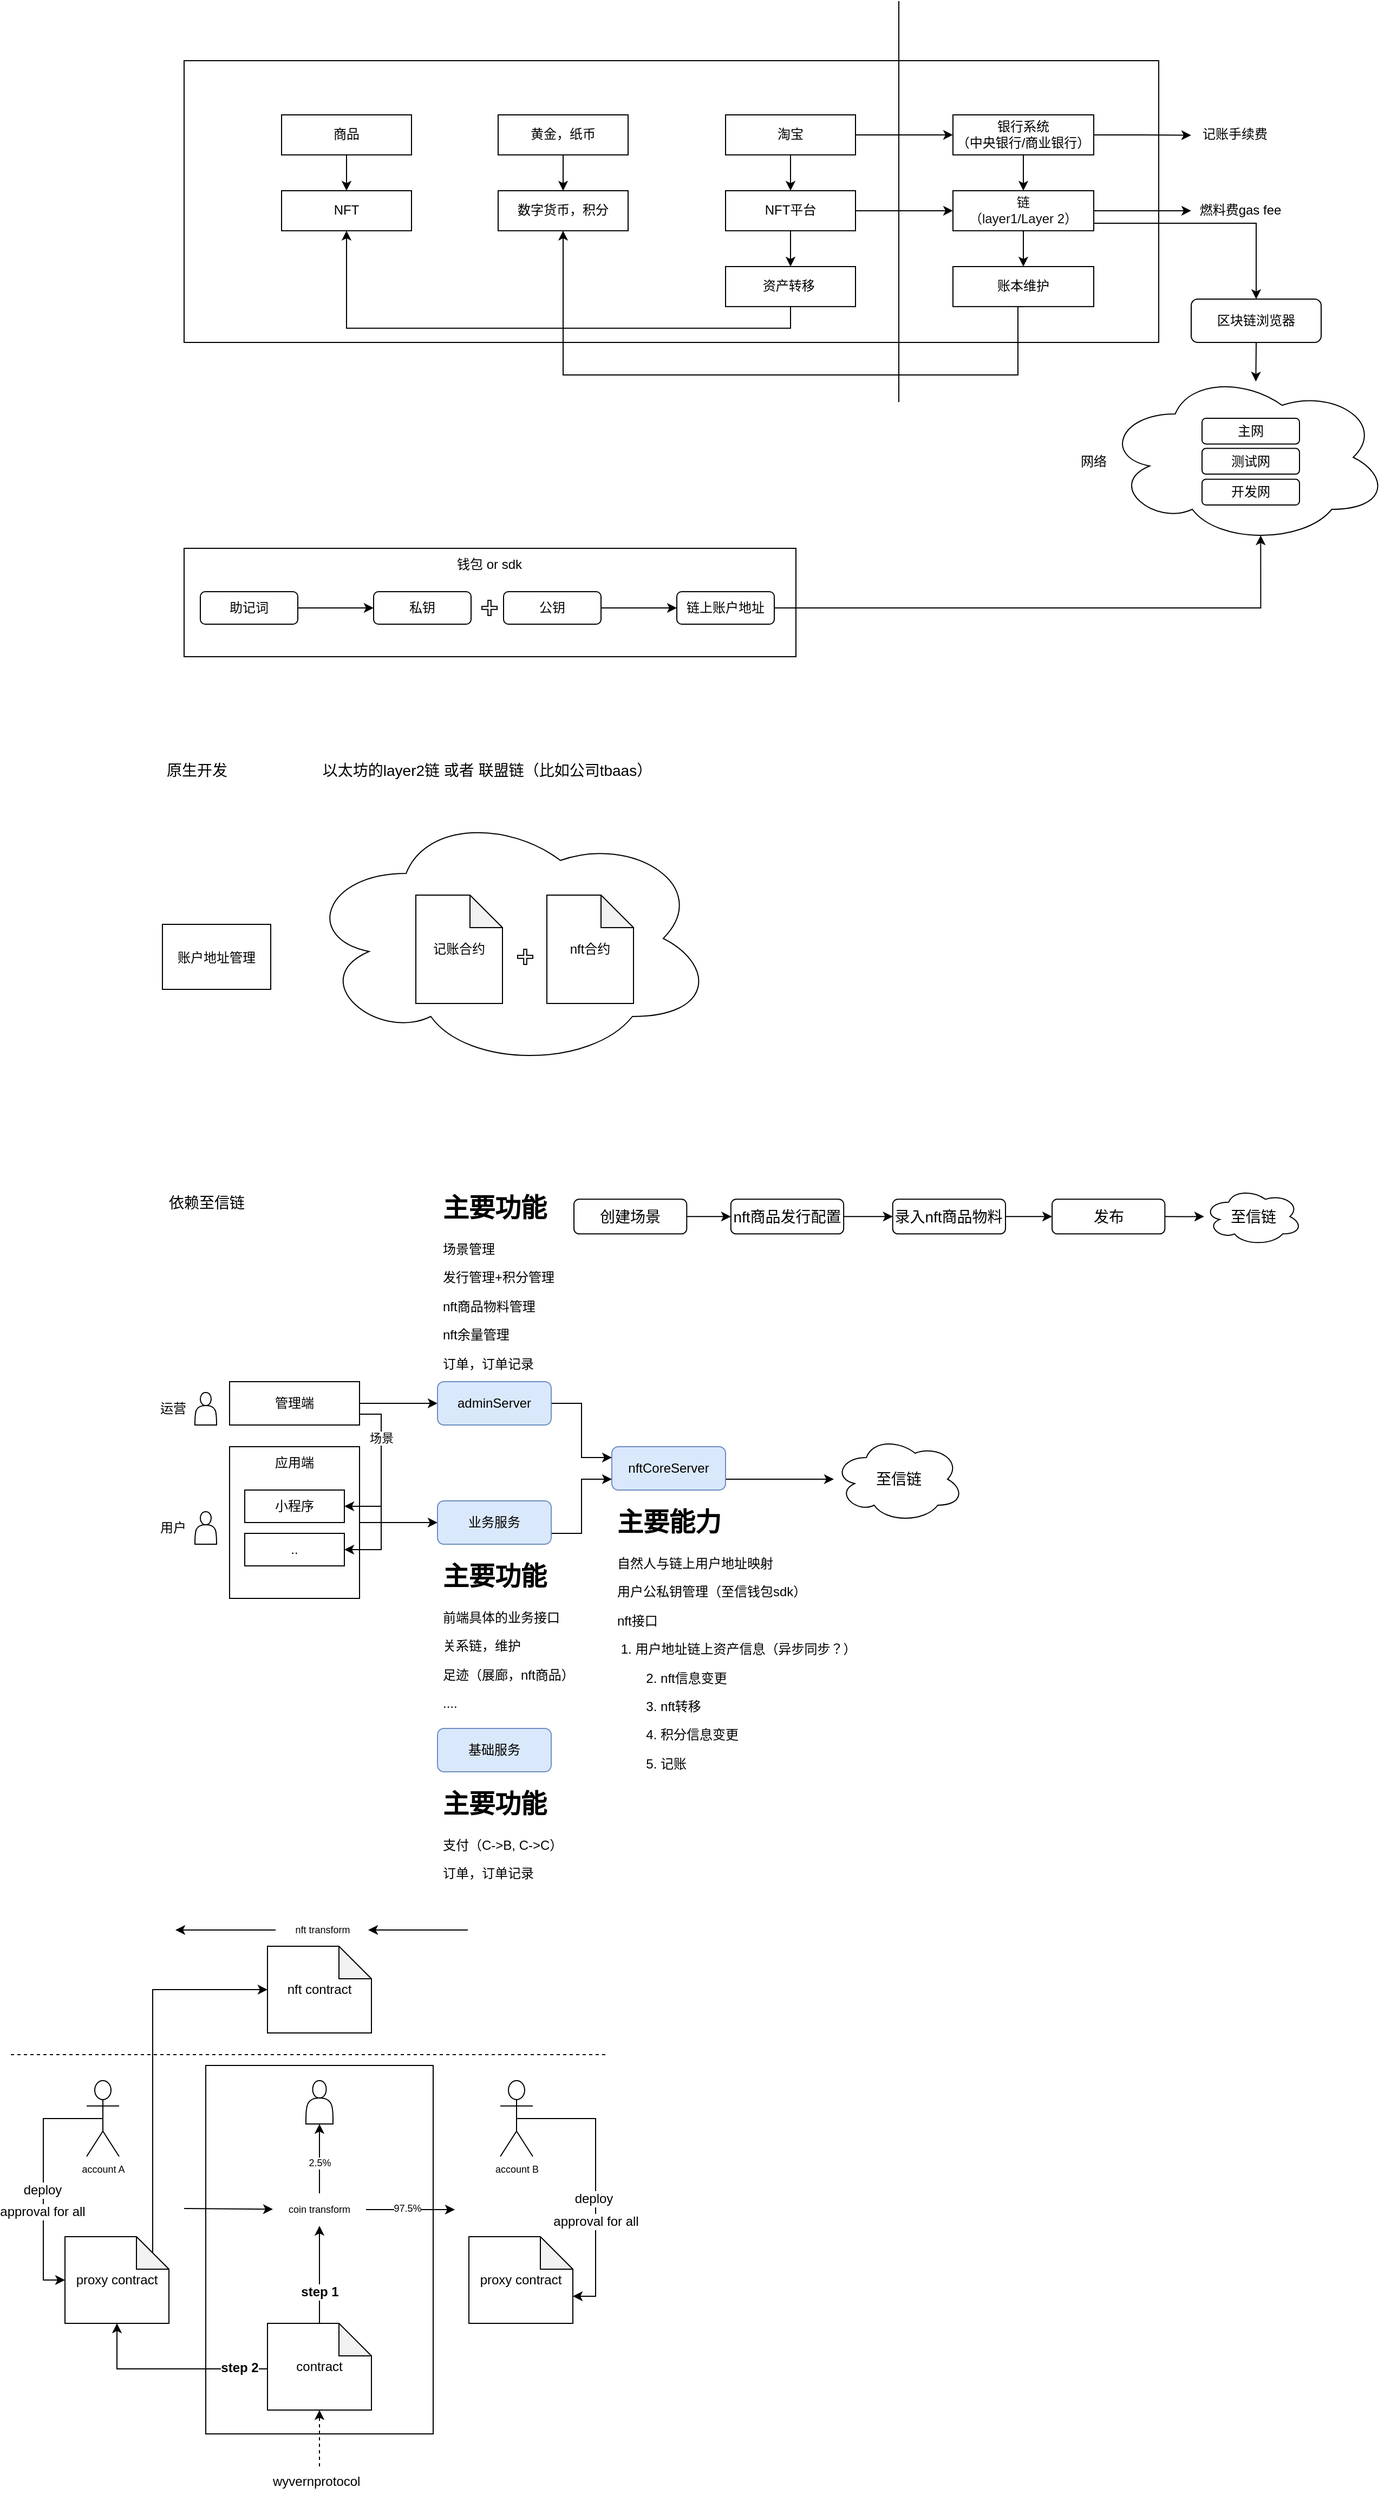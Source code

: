 <mxfile version="17.4.3" type="github">
  <diagram id="MqkzivYph-CsK2XqMk9J" name="Page-1">
    <mxGraphModel dx="946" dy="521" grid="1" gridSize="10" guides="1" tooltips="1" connect="1" arrows="1" fold="1" page="1" pageScale="1" pageWidth="827" pageHeight="1169" math="0" shadow="0">
      <root>
        <mxCell id="0" />
        <mxCell id="1" parent="0" />
        <mxCell id="bqT2fdrjBjazQerZ1MLf-32" value="" style="rounded=0;whiteSpace=wrap;html=1;fontFamily=Helvetica;fontSize=9;" vertex="1" parent="1">
          <mxGeometry x="200" y="1980" width="210" height="340" as="geometry" />
        </mxCell>
        <mxCell id="Ql54nZVX8E0udSSLBTUT-6" value="" style="ellipse;shape=cloud;whiteSpace=wrap;html=1;" parent="1" vertex="1">
          <mxGeometry x="290" y="820" width="380" height="240" as="geometry" />
        </mxCell>
        <mxCell id="dLQO1P7wtiv2QxEiLLtK-20" style="edgeStyle=orthogonalEdgeStyle;rounded=0;orthogonalLoop=1;jettySize=auto;html=1;exitX=1;exitY=0.5;exitDx=0;exitDy=0;entryX=0;entryY=0.5;entryDx=0;entryDy=0;" parent="1" source="dLQO1P7wtiv2QxEiLLtK-8" target="dLQO1P7wtiv2QxEiLLtK-19" edge="1">
          <mxGeometry relative="1" as="geometry" />
        </mxCell>
        <mxCell id="dLQO1P7wtiv2QxEiLLtK-8" value="" style="rounded=0;whiteSpace=wrap;html=1;" parent="1" vertex="1">
          <mxGeometry x="222" y="1409" width="120" height="140" as="geometry" />
        </mxCell>
        <mxCell id="n6MInIOsrf55ijCqUrn6-40" value="" style="rounded=0;whiteSpace=wrap;html=1;fontSize=12;" parent="1" vertex="1">
          <mxGeometry x="180" y="580" width="565" height="100" as="geometry" />
        </mxCell>
        <mxCell id="n6MInIOsrf55ijCqUrn6-18" value="" style="rounded=0;whiteSpace=wrap;html=1;" parent="1" vertex="1">
          <mxGeometry x="180" y="130" width="900" height="260" as="geometry" />
        </mxCell>
        <mxCell id="n6MInIOsrf55ijCqUrn6-6" style="edgeStyle=orthogonalEdgeStyle;rounded=0;orthogonalLoop=1;jettySize=auto;html=1;exitX=0.5;exitY=1;exitDx=0;exitDy=0;entryX=0.5;entryY=0;entryDx=0;entryDy=0;" parent="1" source="n6MInIOsrf55ijCqUrn6-1" target="n6MInIOsrf55ijCqUrn6-3" edge="1">
          <mxGeometry relative="1" as="geometry" />
        </mxCell>
        <mxCell id="n6MInIOsrf55ijCqUrn6-1" value="商品" style="rounded=0;whiteSpace=wrap;html=1;" parent="1" vertex="1">
          <mxGeometry x="270" y="180" width="120" height="36.923" as="geometry" />
        </mxCell>
        <mxCell id="n6MInIOsrf55ijCqUrn6-7" style="edgeStyle=orthogonalEdgeStyle;rounded=0;orthogonalLoop=1;jettySize=auto;html=1;exitX=0.5;exitY=1;exitDx=0;exitDy=0;" parent="1" source="n6MInIOsrf55ijCqUrn6-2" target="n6MInIOsrf55ijCqUrn6-4" edge="1">
          <mxGeometry relative="1" as="geometry" />
        </mxCell>
        <mxCell id="n6MInIOsrf55ijCqUrn6-2" value="黄金，纸币" style="rounded=0;whiteSpace=wrap;html=1;" parent="1" vertex="1">
          <mxGeometry x="470" y="180" width="120" height="36.923" as="geometry" />
        </mxCell>
        <mxCell id="n6MInIOsrf55ijCqUrn6-3" value="NFT" style="rounded=0;whiteSpace=wrap;html=1;" parent="1" vertex="1">
          <mxGeometry x="270" y="249.997" width="120" height="36.923" as="geometry" />
        </mxCell>
        <mxCell id="n6MInIOsrf55ijCqUrn6-4" value="数字货币，积分" style="rounded=0;whiteSpace=wrap;html=1;" parent="1" vertex="1">
          <mxGeometry x="470" y="249.997" width="120" height="36.923" as="geometry" />
        </mxCell>
        <mxCell id="n6MInIOsrf55ijCqUrn6-14" style="edgeStyle=orthogonalEdgeStyle;rounded=0;orthogonalLoop=1;jettySize=auto;html=1;exitX=0.5;exitY=1;exitDx=0;exitDy=0;" parent="1" source="n6MInIOsrf55ijCqUrn6-10" target="n6MInIOsrf55ijCqUrn6-11" edge="1">
          <mxGeometry relative="1" as="geometry" />
        </mxCell>
        <mxCell id="n6MInIOsrf55ijCqUrn6-24" style="edgeStyle=orthogonalEdgeStyle;rounded=0;orthogonalLoop=1;jettySize=auto;html=1;exitX=1;exitY=0.5;exitDx=0;exitDy=0;entryX=0;entryY=0.5;entryDx=0;entryDy=0;" parent="1" source="n6MInIOsrf55ijCqUrn6-10" target="n6MInIOsrf55ijCqUrn6-12" edge="1">
          <mxGeometry relative="1" as="geometry" />
        </mxCell>
        <mxCell id="n6MInIOsrf55ijCqUrn6-10" value="淘宝" style="rounded=0;whiteSpace=wrap;html=1;" parent="1" vertex="1">
          <mxGeometry x="680" y="179.997" width="120" height="36.923" as="geometry" />
        </mxCell>
        <mxCell id="n6MInIOsrf55ijCqUrn6-23" style="edgeStyle=orthogonalEdgeStyle;rounded=0;orthogonalLoop=1;jettySize=auto;html=1;exitX=0.5;exitY=1;exitDx=0;exitDy=0;" parent="1" source="n6MInIOsrf55ijCqUrn6-11" target="n6MInIOsrf55ijCqUrn6-16" edge="1">
          <mxGeometry relative="1" as="geometry" />
        </mxCell>
        <mxCell id="n6MInIOsrf55ijCqUrn6-25" style="edgeStyle=orthogonalEdgeStyle;rounded=0;orthogonalLoop=1;jettySize=auto;html=1;exitX=1;exitY=0.5;exitDx=0;exitDy=0;entryX=0;entryY=0.5;entryDx=0;entryDy=0;" parent="1" source="n6MInIOsrf55ijCqUrn6-11" target="n6MInIOsrf55ijCqUrn6-13" edge="1">
          <mxGeometry relative="1" as="geometry" />
        </mxCell>
        <mxCell id="n6MInIOsrf55ijCqUrn6-11" value="NFT平台" style="rounded=0;whiteSpace=wrap;html=1;" parent="1" vertex="1">
          <mxGeometry x="680" y="249.997" width="120" height="36.923" as="geometry" />
        </mxCell>
        <mxCell id="n6MInIOsrf55ijCqUrn6-15" style="edgeStyle=orthogonalEdgeStyle;rounded=0;orthogonalLoop=1;jettySize=auto;html=1;exitX=0.5;exitY=1;exitDx=0;exitDy=0;" parent="1" source="n6MInIOsrf55ijCqUrn6-12" target="n6MInIOsrf55ijCqUrn6-13" edge="1">
          <mxGeometry relative="1" as="geometry" />
        </mxCell>
        <mxCell id="n6MInIOsrf55ijCqUrn6-27" style="edgeStyle=orthogonalEdgeStyle;rounded=0;orthogonalLoop=1;jettySize=auto;html=1;exitX=1;exitY=0.5;exitDx=0;exitDy=0;fontSize=12;" parent="1" source="n6MInIOsrf55ijCqUrn6-12" edge="1">
          <mxGeometry relative="1" as="geometry">
            <mxPoint x="1110" y="198.833" as="targetPoint" />
          </mxGeometry>
        </mxCell>
        <mxCell id="n6MInIOsrf55ijCqUrn6-12" value="银行系统&lt;br&gt;（中央银行/商业银行）" style="rounded=0;whiteSpace=wrap;html=1;" parent="1" vertex="1">
          <mxGeometry x="890" y="180" width="130" height="36.92" as="geometry" />
        </mxCell>
        <mxCell id="n6MInIOsrf55ijCqUrn6-22" style="edgeStyle=orthogonalEdgeStyle;rounded=0;orthogonalLoop=1;jettySize=auto;html=1;exitX=0.5;exitY=1;exitDx=0;exitDy=0;" parent="1" source="n6MInIOsrf55ijCqUrn6-13" target="n6MInIOsrf55ijCqUrn6-17" edge="1">
          <mxGeometry relative="1" as="geometry" />
        </mxCell>
        <mxCell id="n6MInIOsrf55ijCqUrn6-30" style="edgeStyle=orthogonalEdgeStyle;rounded=0;orthogonalLoop=1;jettySize=auto;html=1;exitX=1;exitY=0.5;exitDx=0;exitDy=0;fontSize=12;" parent="1" source="n6MInIOsrf55ijCqUrn6-13" target="n6MInIOsrf55ijCqUrn6-29" edge="1">
          <mxGeometry relative="1" as="geometry" />
        </mxCell>
        <mxCell id="dLQO1P7wtiv2QxEiLLtK-35" style="edgeStyle=orthogonalEdgeStyle;rounded=0;orthogonalLoop=1;jettySize=auto;html=1;exitX=1;exitY=1;exitDx=0;exitDy=0;entryX=0.5;entryY=0;entryDx=0;entryDy=0;" parent="1" source="n6MInIOsrf55ijCqUrn6-13" target="dLQO1P7wtiv2QxEiLLtK-29" edge="1">
          <mxGeometry relative="1" as="geometry">
            <Array as="points">
              <mxPoint x="1020" y="280" />
              <mxPoint x="1170" y="280" />
            </Array>
          </mxGeometry>
        </mxCell>
        <mxCell id="n6MInIOsrf55ijCqUrn6-13" value="&lt;span style=&quot;color: rgb(14 , 14 , 14) ; font-family: &amp;#34;stheiti&amp;#34; , &amp;#34;microsoft yahei&amp;#34; , , sans-serif , &amp;#34;arial&amp;#34; ; background-color: rgb(255 , 255 , 255)&quot;&gt;&lt;font style=&quot;font-size: 12px&quot;&gt;链&lt;br&gt;（layer1/Layer 2）&lt;/font&gt;&lt;/span&gt;" style="rounded=0;whiteSpace=wrap;html=1;" parent="1" vertex="1">
          <mxGeometry x="890" y="250" width="130" height="36.92" as="geometry" />
        </mxCell>
        <mxCell id="n6MInIOsrf55ijCqUrn6-20" style="edgeStyle=orthogonalEdgeStyle;rounded=0;orthogonalLoop=1;jettySize=auto;html=1;exitX=0.5;exitY=1;exitDx=0;exitDy=0;entryX=0.5;entryY=1;entryDx=0;entryDy=0;" parent="1" source="n6MInIOsrf55ijCqUrn6-16" target="n6MInIOsrf55ijCqUrn6-3" edge="1">
          <mxGeometry relative="1" as="geometry" />
        </mxCell>
        <mxCell id="n6MInIOsrf55ijCqUrn6-16" value="资产转移&amp;nbsp;" style="rounded=0;whiteSpace=wrap;html=1;" parent="1" vertex="1">
          <mxGeometry x="680" y="319.997" width="120" height="36.923" as="geometry" />
        </mxCell>
        <mxCell id="n6MInIOsrf55ijCqUrn6-21" style="edgeStyle=orthogonalEdgeStyle;rounded=0;orthogonalLoop=1;jettySize=auto;html=1;exitX=0.5;exitY=1;exitDx=0;exitDy=0;entryX=0.5;entryY=1;entryDx=0;entryDy=0;" parent="1" source="n6MInIOsrf55ijCqUrn6-17" target="n6MInIOsrf55ijCqUrn6-4" edge="1">
          <mxGeometry relative="1" as="geometry">
            <Array as="points">
              <mxPoint x="950" y="420" />
              <mxPoint x="530" y="420" />
            </Array>
          </mxGeometry>
        </mxCell>
        <mxCell id="n6MInIOsrf55ijCqUrn6-17" value="账本维护" style="rounded=0;whiteSpace=wrap;html=1;" parent="1" vertex="1">
          <mxGeometry x="890" y="320" width="130" height="36.92" as="geometry" />
        </mxCell>
        <mxCell id="n6MInIOsrf55ijCqUrn6-19" value="" style="endArrow=none;html=1;rounded=0;" parent="1" edge="1">
          <mxGeometry width="50" height="50" relative="1" as="geometry">
            <mxPoint x="840" y="445" as="sourcePoint" />
            <mxPoint x="840" y="75" as="targetPoint" />
          </mxGeometry>
        </mxCell>
        <mxCell id="n6MInIOsrf55ijCqUrn6-28" value="记账手续费" style="text;html=1;align=center;verticalAlign=middle;resizable=0;points=[];autosize=1;strokeColor=none;fillColor=none;fontSize=12;" parent="1" vertex="1">
          <mxGeometry x="1110" y="188.46" width="80" height="20" as="geometry" />
        </mxCell>
        <mxCell id="n6MInIOsrf55ijCqUrn6-29" value="燃料费gas fee" style="text;html=1;align=center;verticalAlign=middle;resizable=0;points=[];autosize=1;strokeColor=none;fillColor=none;fontSize=12;" parent="1" vertex="1">
          <mxGeometry x="1110" y="258.46" width="90" height="20" as="geometry" />
        </mxCell>
        <mxCell id="n6MInIOsrf55ijCqUrn6-38" style="edgeStyle=orthogonalEdgeStyle;rounded=0;orthogonalLoop=1;jettySize=auto;html=1;exitX=1;exitY=0.5;exitDx=0;exitDy=0;fontSize=12;" parent="1" source="n6MInIOsrf55ijCqUrn6-33" target="n6MInIOsrf55ijCqUrn6-34" edge="1">
          <mxGeometry relative="1" as="geometry" />
        </mxCell>
        <mxCell id="n6MInIOsrf55ijCqUrn6-33" value="助记词" style="rounded=1;whiteSpace=wrap;html=1;fontSize=12;" parent="1" vertex="1">
          <mxGeometry x="195" y="620" width="90" height="30" as="geometry" />
        </mxCell>
        <mxCell id="n6MInIOsrf55ijCqUrn6-34" value="私钥" style="rounded=1;whiteSpace=wrap;html=1;fontSize=12;" parent="1" vertex="1">
          <mxGeometry x="355" y="620" width="90" height="30" as="geometry" />
        </mxCell>
        <mxCell id="n6MInIOsrf55ijCqUrn6-39" style="edgeStyle=orthogonalEdgeStyle;rounded=0;orthogonalLoop=1;jettySize=auto;html=1;exitX=1;exitY=0.5;exitDx=0;exitDy=0;fontSize=12;" parent="1" source="n6MInIOsrf55ijCqUrn6-35" target="n6MInIOsrf55ijCqUrn6-37" edge="1">
          <mxGeometry relative="1" as="geometry" />
        </mxCell>
        <mxCell id="n6MInIOsrf55ijCqUrn6-35" value="公钥" style="rounded=1;whiteSpace=wrap;html=1;fontSize=12;" parent="1" vertex="1">
          <mxGeometry x="475" y="620" width="90" height="30" as="geometry" />
        </mxCell>
        <mxCell id="n6MInIOsrf55ijCqUrn6-36" value="" style="shape=cross;whiteSpace=wrap;html=1;fontSize=12;" parent="1" vertex="1">
          <mxGeometry x="455" y="628" width="14" height="14" as="geometry" />
        </mxCell>
        <mxCell id="dLQO1P7wtiv2QxEiLLtK-39" style="edgeStyle=orthogonalEdgeStyle;rounded=0;orthogonalLoop=1;jettySize=auto;html=1;exitX=1;exitY=0.5;exitDx=0;exitDy=0;entryX=0.55;entryY=0.95;entryDx=0;entryDy=0;entryPerimeter=0;" parent="1" source="n6MInIOsrf55ijCqUrn6-37" target="n6MInIOsrf55ijCqUrn6-43" edge="1">
          <mxGeometry relative="1" as="geometry" />
        </mxCell>
        <mxCell id="n6MInIOsrf55ijCqUrn6-37" value="链上账户地址" style="rounded=1;whiteSpace=wrap;html=1;fontSize=12;" parent="1" vertex="1">
          <mxGeometry x="635" y="620" width="90" height="30" as="geometry" />
        </mxCell>
        <mxCell id="n6MInIOsrf55ijCqUrn6-41" value="钱包 or sdk" style="text;html=1;strokeColor=none;fillColor=none;align=center;verticalAlign=middle;whiteSpace=wrap;rounded=0;fontSize=12;" parent="1" vertex="1">
          <mxGeometry x="422" y="580" width="80" height="30" as="geometry" />
        </mxCell>
        <mxCell id="n6MInIOsrf55ijCqUrn6-43" value="" style="ellipse;shape=cloud;whiteSpace=wrap;html=1;fontSize=12;" parent="1" vertex="1">
          <mxGeometry x="1029.5" y="416" width="263" height="160" as="geometry" />
        </mxCell>
        <mxCell id="dLQO1P7wtiv2QxEiLLtK-25" style="edgeStyle=orthogonalEdgeStyle;rounded=0;orthogonalLoop=1;jettySize=auto;html=1;exitX=1;exitY=0.75;exitDx=0;exitDy=0;entryX=1;entryY=0.5;entryDx=0;entryDy=0;" parent="1" source="dLQO1P7wtiv2QxEiLLtK-1" target="dLQO1P7wtiv2QxEiLLtK-6" edge="1">
          <mxGeometry relative="1" as="geometry" />
        </mxCell>
        <mxCell id="dLQO1P7wtiv2QxEiLLtK-26" style="edgeStyle=orthogonalEdgeStyle;rounded=0;orthogonalLoop=1;jettySize=auto;html=1;exitX=1;exitY=0.75;exitDx=0;exitDy=0;entryX=1;entryY=0.5;entryDx=0;entryDy=0;" parent="1" source="dLQO1P7wtiv2QxEiLLtK-1" target="dLQO1P7wtiv2QxEiLLtK-9" edge="1">
          <mxGeometry relative="1" as="geometry" />
        </mxCell>
        <mxCell id="dLQO1P7wtiv2QxEiLLtK-27" value="场景" style="edgeLabel;html=1;align=center;verticalAlign=middle;resizable=0;points=[];" parent="dLQO1P7wtiv2QxEiLLtK-26" vertex="1" connectable="0">
          <mxGeometry x="-0.531" relative="1" as="geometry">
            <mxPoint as="offset" />
          </mxGeometry>
        </mxCell>
        <mxCell id="dLQO1P7wtiv2QxEiLLtK-1" value="管理端" style="rounded=0;whiteSpace=wrap;html=1;" parent="1" vertex="1">
          <mxGeometry x="222" y="1349" width="120" height="40" as="geometry" />
        </mxCell>
        <mxCell id="dLQO1P7wtiv2QxEiLLtK-5" style="edgeStyle=orthogonalEdgeStyle;rounded=0;orthogonalLoop=1;jettySize=auto;html=1;" parent="1" source="dLQO1P7wtiv2QxEiLLtK-1" target="dLQO1P7wtiv2QxEiLLtK-4" edge="1">
          <mxGeometry relative="1" as="geometry">
            <mxPoint x="380" y="1369" as="sourcePoint" />
          </mxGeometry>
        </mxCell>
        <mxCell id="Ql54nZVX8E0udSSLBTUT-9" style="edgeStyle=orthogonalEdgeStyle;rounded=0;orthogonalLoop=1;jettySize=auto;html=1;exitX=1;exitY=0.75;exitDx=0;exitDy=0;fontSize=14;" parent="1" source="dLQO1P7wtiv2QxEiLLtK-3" target="Ql54nZVX8E0udSSLBTUT-8" edge="1">
          <mxGeometry relative="1" as="geometry" />
        </mxCell>
        <mxCell id="dLQO1P7wtiv2QxEiLLtK-3" value="nftCoreServer" style="rounded=1;whiteSpace=wrap;html=1;fillColor=#dae8fc;strokeColor=#6c8ebf;" parent="1" vertex="1">
          <mxGeometry x="575" y="1409" width="105" height="40" as="geometry" />
        </mxCell>
        <mxCell id="dLQO1P7wtiv2QxEiLLtK-22" style="edgeStyle=orthogonalEdgeStyle;rounded=0;orthogonalLoop=1;jettySize=auto;html=1;exitX=1;exitY=0.5;exitDx=0;exitDy=0;entryX=0;entryY=0.25;entryDx=0;entryDy=0;" parent="1" source="dLQO1P7wtiv2QxEiLLtK-4" target="dLQO1P7wtiv2QxEiLLtK-3" edge="1">
          <mxGeometry relative="1" as="geometry" />
        </mxCell>
        <mxCell id="dLQO1P7wtiv2QxEiLLtK-4" value="adminServer" style="rounded=1;whiteSpace=wrap;html=1;fillColor=#dae8fc;strokeColor=#6c8ebf;" parent="1" vertex="1">
          <mxGeometry x="414" y="1349" width="105" height="40" as="geometry" />
        </mxCell>
        <mxCell id="dLQO1P7wtiv2QxEiLLtK-6" value="小程序" style="rounded=0;whiteSpace=wrap;html=1;" parent="1" vertex="1">
          <mxGeometry x="236" y="1449" width="92" height="30" as="geometry" />
        </mxCell>
        <mxCell id="dLQO1P7wtiv2QxEiLLtK-9" value=".." style="rounded=0;whiteSpace=wrap;html=1;" parent="1" vertex="1">
          <mxGeometry x="236" y="1489" width="92" height="30" as="geometry" />
        </mxCell>
        <mxCell id="dLQO1P7wtiv2QxEiLLtK-10" value="" style="shape=actor;whiteSpace=wrap;html=1;" parent="1" vertex="1">
          <mxGeometry x="190" y="1359" width="20" height="30" as="geometry" />
        </mxCell>
        <mxCell id="dLQO1P7wtiv2QxEiLLtK-11" value="运营" style="text;html=1;strokeColor=none;fillColor=none;align=center;verticalAlign=middle;whiteSpace=wrap;rounded=0;" parent="1" vertex="1">
          <mxGeometry x="140" y="1359" width="60" height="30" as="geometry" />
        </mxCell>
        <mxCell id="dLQO1P7wtiv2QxEiLLtK-12" value="" style="shape=actor;whiteSpace=wrap;html=1;" parent="1" vertex="1">
          <mxGeometry x="190" y="1469" width="20" height="30" as="geometry" />
        </mxCell>
        <mxCell id="dLQO1P7wtiv2QxEiLLtK-13" value="用户" style="text;html=1;strokeColor=none;fillColor=none;align=center;verticalAlign=middle;whiteSpace=wrap;rounded=0;" parent="1" vertex="1">
          <mxGeometry x="140" y="1469" width="60" height="30" as="geometry" />
        </mxCell>
        <mxCell id="dLQO1P7wtiv2QxEiLLtK-15" value="&lt;h1&gt;主要能力&lt;/h1&gt;&lt;p&gt;自然人与链上用户地址映射&lt;/p&gt;&lt;p&gt;用户公私钥管理（至信钱包sdk）&lt;/p&gt;&lt;p&gt;nft接口&lt;/p&gt;&lt;p&gt;&lt;span style=&quot;white-space: pre&quot;&gt; &lt;/span&gt;1.&amp;nbsp;&lt;span&gt;用户地址链上资产信息（异步同步？）&lt;/span&gt;&lt;/p&gt;&lt;p&gt;&amp;nbsp; &amp;nbsp; &amp;nbsp; &amp;nbsp; 2. nft信息变更&lt;/p&gt;&lt;p&gt;&amp;nbsp; &amp;nbsp; &amp;nbsp; &amp;nbsp; 3. nft转移&amp;nbsp;&lt;/p&gt;&lt;p&gt;&amp;nbsp; &amp;nbsp; &amp;nbsp; &amp;nbsp; 4. 积分信息变更&lt;/p&gt;&lt;p&gt;&amp;nbsp; &amp;nbsp; &amp;nbsp; &amp;nbsp; 5. 记账&lt;/p&gt;" style="text;html=1;strokeColor=none;fillColor=none;spacing=5;spacingTop=-20;whiteSpace=wrap;overflow=hidden;rounded=0;" parent="1" vertex="1">
          <mxGeometry x="575" y="1459" width="305" height="280" as="geometry" />
        </mxCell>
        <mxCell id="dLQO1P7wtiv2QxEiLLtK-16" value="基础服务" style="rounded=1;whiteSpace=wrap;html=1;fillColor=#dae8fc;strokeColor=#6c8ebf;" parent="1" vertex="1">
          <mxGeometry x="414" y="1669" width="105" height="40" as="geometry" />
        </mxCell>
        <mxCell id="dLQO1P7wtiv2QxEiLLtK-17" value="&lt;h1&gt;主要功能&lt;/h1&gt;&lt;p&gt;支付（C-&amp;gt;B, C-&amp;gt;C）&lt;/p&gt;&lt;p&gt;订单，订单记录&lt;/p&gt;" style="text;html=1;strokeColor=none;fillColor=none;spacing=5;spacingTop=-20;whiteSpace=wrap;overflow=hidden;rounded=0;" parent="1" vertex="1">
          <mxGeometry x="414" y="1719" width="156" height="100" as="geometry" />
        </mxCell>
        <mxCell id="dLQO1P7wtiv2QxEiLLtK-21" style="edgeStyle=orthogonalEdgeStyle;rounded=0;orthogonalLoop=1;jettySize=auto;html=1;exitX=1;exitY=0.75;exitDx=0;exitDy=0;entryX=0;entryY=0.75;entryDx=0;entryDy=0;" parent="1" source="dLQO1P7wtiv2QxEiLLtK-19" target="dLQO1P7wtiv2QxEiLLtK-3" edge="1">
          <mxGeometry relative="1" as="geometry" />
        </mxCell>
        <mxCell id="dLQO1P7wtiv2QxEiLLtK-19" value="业务服务" style="rounded=1;whiteSpace=wrap;html=1;fillColor=#dae8fc;strokeColor=#6c8ebf;" parent="1" vertex="1">
          <mxGeometry x="414" y="1459" width="105" height="40" as="geometry" />
        </mxCell>
        <mxCell id="dLQO1P7wtiv2QxEiLLtK-23" value="&lt;h1&gt;主要功能&lt;/h1&gt;&lt;p&gt;前端具体的业务接口&lt;/p&gt;&lt;p&gt;关系链，维护&lt;/p&gt;&lt;p&gt;足迹（展廊，nft商品）&lt;/p&gt;&lt;p&gt;....&lt;/p&gt;" style="text;html=1;strokeColor=none;fillColor=none;spacing=5;spacingTop=-20;whiteSpace=wrap;overflow=hidden;rounded=0;" parent="1" vertex="1">
          <mxGeometry x="414" y="1509" width="146" height="150" as="geometry" />
        </mxCell>
        <mxCell id="dLQO1P7wtiv2QxEiLLtK-24" value="应用端" style="text;html=1;strokeColor=none;fillColor=none;align=center;verticalAlign=middle;whiteSpace=wrap;rounded=0;" parent="1" vertex="1">
          <mxGeometry x="252" y="1409" width="60" height="30" as="geometry" />
        </mxCell>
        <mxCell id="dLQO1P7wtiv2QxEiLLtK-28" value="&lt;h1&gt;主要功能&lt;/h1&gt;&lt;p&gt;场景管理&lt;/p&gt;&lt;p&gt;发行管理+积分管理&lt;/p&gt;&lt;p&gt;nft商品物料管理&lt;/p&gt;&lt;p&gt;nft余量管理&lt;/p&gt;&lt;p&gt;订单，订单记录&lt;/p&gt;" style="text;html=1;strokeColor=none;fillColor=none;spacing=5;spacingTop=-20;whiteSpace=wrap;overflow=hidden;rounded=0;" parent="1" vertex="1">
          <mxGeometry x="414" y="1169" width="156" height="180" as="geometry" />
        </mxCell>
        <mxCell id="dLQO1P7wtiv2QxEiLLtK-40" style="edgeStyle=orthogonalEdgeStyle;rounded=0;orthogonalLoop=1;jettySize=auto;html=1;exitX=0.5;exitY=1;exitDx=0;exitDy=0;entryX=0.533;entryY=0.063;entryDx=0;entryDy=0;entryPerimeter=0;" parent="1" source="dLQO1P7wtiv2QxEiLLtK-29" target="n6MInIOsrf55ijCqUrn6-43" edge="1">
          <mxGeometry relative="1" as="geometry" />
        </mxCell>
        <mxCell id="dLQO1P7wtiv2QxEiLLtK-29" value="区块链浏览器" style="rounded=1;whiteSpace=wrap;html=1;" parent="1" vertex="1">
          <mxGeometry x="1110" y="350" width="120" height="40" as="geometry" />
        </mxCell>
        <mxCell id="dLQO1P7wtiv2QxEiLLtK-34" value="网络" style="text;html=1;strokeColor=none;fillColor=none;align=center;verticalAlign=middle;whiteSpace=wrap;rounded=0;" parent="1" vertex="1">
          <mxGeometry x="990" y="485" width="60" height="30" as="geometry" />
        </mxCell>
        <mxCell id="dLQO1P7wtiv2QxEiLLtK-37" value="" style="group" parent="1" vertex="1" connectable="0">
          <mxGeometry x="1120" y="460" width="90" height="80" as="geometry" />
        </mxCell>
        <mxCell id="dLQO1P7wtiv2QxEiLLtK-30" value="主网" style="rounded=1;whiteSpace=wrap;html=1;" parent="dLQO1P7wtiv2QxEiLLtK-37" vertex="1">
          <mxGeometry width="90" height="23.704" as="geometry" />
        </mxCell>
        <mxCell id="dLQO1P7wtiv2QxEiLLtK-31" value="测试网" style="rounded=1;whiteSpace=wrap;html=1;" parent="dLQO1P7wtiv2QxEiLLtK-37" vertex="1">
          <mxGeometry y="27.804" width="90" height="23.704" as="geometry" />
        </mxCell>
        <mxCell id="dLQO1P7wtiv2QxEiLLtK-32" value="开发网" style="rounded=1;whiteSpace=wrap;html=1;" parent="dLQO1P7wtiv2QxEiLLtK-37" vertex="1">
          <mxGeometry y="56.296" width="90" height="23.704" as="geometry" />
        </mxCell>
        <mxCell id="Ql54nZVX8E0udSSLBTUT-2" value="记账合约" style="shape=note;whiteSpace=wrap;html=1;backgroundOutline=1;darkOpacity=0.05;" parent="1" vertex="1">
          <mxGeometry x="394" y="900" width="80" height="100" as="geometry" />
        </mxCell>
        <mxCell id="Ql54nZVX8E0udSSLBTUT-3" value="nft合约" style="shape=note;whiteSpace=wrap;html=1;backgroundOutline=1;darkOpacity=0.05;" parent="1" vertex="1">
          <mxGeometry x="515" y="900" width="80" height="100" as="geometry" />
        </mxCell>
        <mxCell id="Ql54nZVX8E0udSSLBTUT-5" value="" style="shape=cross;whiteSpace=wrap;html=1;fontSize=12;" parent="1" vertex="1">
          <mxGeometry x="488" y="950" width="14" height="14" as="geometry" />
        </mxCell>
        <mxCell id="Ql54nZVX8E0udSSLBTUT-7" value="以太坊的layer2链 或者 联盟链（比如公司tbaas）" style="text;html=1;strokeColor=none;fillColor=none;align=center;verticalAlign=middle;whiteSpace=wrap;rounded=0;fontSize=14;" parent="1" vertex="1">
          <mxGeometry x="285" y="770" width="350" height="30" as="geometry" />
        </mxCell>
        <mxCell id="Ql54nZVX8E0udSSLBTUT-8" value="至信链" style="ellipse;shape=cloud;whiteSpace=wrap;html=1;fontSize=14;" parent="1" vertex="1">
          <mxGeometry x="780" y="1399" width="120" height="80" as="geometry" />
        </mxCell>
        <mxCell id="Ql54nZVX8E0udSSLBTUT-10" value="原生开发" style="text;html=1;strokeColor=none;fillColor=none;align=center;verticalAlign=middle;whiteSpace=wrap;rounded=0;fontSize=14;" parent="1" vertex="1">
          <mxGeometry x="162" y="770" width="60" height="30" as="geometry" />
        </mxCell>
        <mxCell id="Ql54nZVX8E0udSSLBTUT-11" value="依赖至信链" style="text;html=1;strokeColor=none;fillColor=none;align=center;verticalAlign=middle;whiteSpace=wrap;rounded=0;fontSize=14;" parent="1" vertex="1">
          <mxGeometry x="162" y="1169" width="78" height="30" as="geometry" />
        </mxCell>
        <mxCell id="Ql54nZVX8E0udSSLBTUT-12" value="&lt;span style=&quot;font-size: 12px&quot;&gt;账户地址管理&lt;/span&gt;" style="rounded=0;whiteSpace=wrap;html=1;fontSize=14;" parent="1" vertex="1">
          <mxGeometry x="160" y="927" width="100" height="60" as="geometry" />
        </mxCell>
        <mxCell id="Ql54nZVX8E0udSSLBTUT-24" value="" style="group" parent="1" vertex="1" connectable="0">
          <mxGeometry x="540" y="1170" width="672.5" height="53.33" as="geometry" />
        </mxCell>
        <mxCell id="Ql54nZVX8E0udSSLBTUT-13" value="创建场景" style="rounded=1;whiteSpace=wrap;html=1;fontSize=14;" parent="Ql54nZVX8E0udSSLBTUT-24" vertex="1">
          <mxGeometry y="10.663" width="104.158" height="31.996" as="geometry" />
        </mxCell>
        <mxCell id="Ql54nZVX8E0udSSLBTUT-15" value="nft商品发行配置" style="rounded=1;whiteSpace=wrap;html=1;fontSize=14;" parent="Ql54nZVX8E0udSSLBTUT-24" vertex="1">
          <mxGeometry x="144.916" y="10.663" width="104.158" height="31.996" as="geometry" />
        </mxCell>
        <mxCell id="Ql54nZVX8E0udSSLBTUT-17" style="edgeStyle=orthogonalEdgeStyle;rounded=0;orthogonalLoop=1;jettySize=auto;html=1;exitX=1;exitY=0.5;exitDx=0;exitDy=0;fontSize=14;" parent="Ql54nZVX8E0udSSLBTUT-24" source="Ql54nZVX8E0udSSLBTUT-13" target="Ql54nZVX8E0udSSLBTUT-15" edge="1">
          <mxGeometry relative="1" as="geometry" />
        </mxCell>
        <mxCell id="Ql54nZVX8E0udSSLBTUT-16" value="录入nft商品物料" style="rounded=1;whiteSpace=wrap;html=1;fontSize=14;" parent="Ql54nZVX8E0udSSLBTUT-24" vertex="1">
          <mxGeometry x="294.36" y="10.663" width="104.158" height="31.996" as="geometry" />
        </mxCell>
        <mxCell id="Ql54nZVX8E0udSSLBTUT-18" style="edgeStyle=orthogonalEdgeStyle;rounded=0;orthogonalLoop=1;jettySize=auto;html=1;exitX=1;exitY=0.5;exitDx=0;exitDy=0;fontSize=14;" parent="Ql54nZVX8E0udSSLBTUT-24" source="Ql54nZVX8E0udSSLBTUT-15" target="Ql54nZVX8E0udSSLBTUT-16" edge="1">
          <mxGeometry relative="1" as="geometry" />
        </mxCell>
        <mxCell id="Ql54nZVX8E0udSSLBTUT-19" value="发布" style="rounded=1;whiteSpace=wrap;html=1;fontSize=14;" parent="Ql54nZVX8E0udSSLBTUT-24" vertex="1">
          <mxGeometry x="441.54" y="10.663" width="104.158" height="31.996" as="geometry" />
        </mxCell>
        <mxCell id="Ql54nZVX8E0udSSLBTUT-20" style="edgeStyle=orthogonalEdgeStyle;rounded=0;orthogonalLoop=1;jettySize=auto;html=1;exitX=1;exitY=0.5;exitDx=0;exitDy=0;fontSize=14;" parent="Ql54nZVX8E0udSSLBTUT-24" source="Ql54nZVX8E0udSSLBTUT-16" target="Ql54nZVX8E0udSSLBTUT-19" edge="1">
          <mxGeometry relative="1" as="geometry" />
        </mxCell>
        <mxCell id="Ql54nZVX8E0udSSLBTUT-21" value="至信链" style="ellipse;shape=cloud;whiteSpace=wrap;html=1;fontSize=14;" parent="Ql54nZVX8E0udSSLBTUT-24" vertex="1">
          <mxGeometry x="581.928" width="90.572" height="53.33" as="geometry" />
        </mxCell>
        <mxCell id="Ql54nZVX8E0udSSLBTUT-22" style="edgeStyle=orthogonalEdgeStyle;rounded=0;orthogonalLoop=1;jettySize=auto;html=1;exitX=1;exitY=0.5;exitDx=0;exitDy=0;fontSize=14;" parent="Ql54nZVX8E0udSSLBTUT-24" source="Ql54nZVX8E0udSSLBTUT-19" target="Ql54nZVX8E0udSSLBTUT-21" edge="1">
          <mxGeometry relative="1" as="geometry" />
        </mxCell>
        <mxCell id="bqT2fdrjBjazQerZ1MLf-18" style="edgeStyle=orthogonalEdgeStyle;rounded=0;orthogonalLoop=1;jettySize=auto;html=1;exitX=0;exitY=0;exitDx=81;exitDy=15;exitPerimeter=0;entryX=0;entryY=0.5;entryDx=0;entryDy=0;entryPerimeter=0;fontFamily=Helvetica;fontSize=9;" edge="1" parent="1" source="bqT2fdrjBjazQerZ1MLf-2" target="bqT2fdrjBjazQerZ1MLf-3">
          <mxGeometry relative="1" as="geometry">
            <Array as="points">
              <mxPoint x="151" y="1910" />
            </Array>
          </mxGeometry>
        </mxCell>
        <mxCell id="bqT2fdrjBjazQerZ1MLf-2" value="proxy contract" style="shape=note;whiteSpace=wrap;html=1;backgroundOutline=1;darkOpacity=0.05;" vertex="1" parent="1">
          <mxGeometry x="70" y="2138" width="96" height="80" as="geometry" />
        </mxCell>
        <mxCell id="bqT2fdrjBjazQerZ1MLf-3" value="nft contract" style="shape=note;whiteSpace=wrap;html=1;backgroundOutline=1;darkOpacity=0.05;" vertex="1" parent="1">
          <mxGeometry x="257" y="1870" width="96" height="80" as="geometry" />
        </mxCell>
        <mxCell id="bqT2fdrjBjazQerZ1MLf-33" style="edgeStyle=orthogonalEdgeStyle;rounded=0;orthogonalLoop=1;jettySize=auto;html=1;exitX=0.5;exitY=0;exitDx=0;exitDy=0;exitPerimeter=0;fontFamily=Helvetica;fontSize=9;" edge="1" parent="1" source="bqT2fdrjBjazQerZ1MLf-4" target="bqT2fdrjBjazQerZ1MLf-10">
          <mxGeometry relative="1" as="geometry" />
        </mxCell>
        <mxCell id="bqT2fdrjBjazQerZ1MLf-34" value="step 1" style="edgeLabel;html=1;align=center;verticalAlign=middle;resizable=0;points=[];fontSize=12;fontFamily=Helvetica;fontStyle=1" vertex="1" connectable="0" parent="bqT2fdrjBjazQerZ1MLf-33">
          <mxGeometry x="-0.544" y="1" relative="1" as="geometry">
            <mxPoint x="1" y="-9" as="offset" />
          </mxGeometry>
        </mxCell>
        <mxCell id="bqT2fdrjBjazQerZ1MLf-4" value="contract" style="shape=note;whiteSpace=wrap;html=1;backgroundOutline=1;darkOpacity=0.05;" vertex="1" parent="1">
          <mxGeometry x="257" y="2218" width="96" height="80" as="geometry" />
        </mxCell>
        <mxCell id="bqT2fdrjBjazQerZ1MLf-15" style="edgeStyle=orthogonalEdgeStyle;rounded=0;orthogonalLoop=1;jettySize=auto;html=1;fontFamily=Helvetica;fontSize=9;exitX=0;exitY=0.5;exitDx=0;exitDy=0;exitPerimeter=0;entryX=0.5;entryY=1;entryDx=0;entryDy=0;entryPerimeter=0;" edge="1" parent="1" source="bqT2fdrjBjazQerZ1MLf-4" target="bqT2fdrjBjazQerZ1MLf-2">
          <mxGeometry relative="1" as="geometry">
            <mxPoint x="300" y="2178" as="sourcePoint" />
            <Array as="points">
              <mxPoint x="257" y="2260" />
              <mxPoint x="118" y="2260" />
            </Array>
          </mxGeometry>
        </mxCell>
        <mxCell id="bqT2fdrjBjazQerZ1MLf-35" value="step 2" style="edgeLabel;html=1;align=center;verticalAlign=middle;resizable=0;points=[];fontSize=12;fontFamily=Helvetica;fontStyle=1" vertex="1" connectable="0" parent="bqT2fdrjBjazQerZ1MLf-15">
          <mxGeometry x="-0.815" y="2" relative="1" as="geometry">
            <mxPoint x="-11" y="-3" as="offset" />
          </mxGeometry>
        </mxCell>
        <mxCell id="bqT2fdrjBjazQerZ1MLf-45" style="edgeStyle=orthogonalEdgeStyle;rounded=0;orthogonalLoop=1;jettySize=auto;html=1;exitX=0.5;exitY=0.5;exitDx=0;exitDy=0;exitPerimeter=0;entryX=0;entryY=0;entryDx=96;entryDy=55;entryPerimeter=0;fontFamily=Helvetica;fontSize=12;" edge="1" parent="1" source="bqT2fdrjBjazQerZ1MLf-8" target="bqT2fdrjBjazQerZ1MLf-17">
          <mxGeometry relative="1" as="geometry">
            <Array as="points">
              <mxPoint x="560" y="2029" />
              <mxPoint x="560" y="2193" />
            </Array>
          </mxGeometry>
        </mxCell>
        <mxCell id="bqT2fdrjBjazQerZ1MLf-46" value="approval for all" style="edgeLabel;html=1;align=center;verticalAlign=middle;resizable=0;points=[];fontSize=12;fontFamily=Helvetica;" vertex="1" connectable="0" parent="bqT2fdrjBjazQerZ1MLf-45">
          <mxGeometry x="0.291" relative="1" as="geometry">
            <mxPoint y="1" as="offset" />
          </mxGeometry>
        </mxCell>
        <mxCell id="bqT2fdrjBjazQerZ1MLf-49" value="deploy" style="edgeLabel;html=1;align=center;verticalAlign=middle;resizable=0;points=[];fontSize=12;fontFamily=Helvetica;" vertex="1" connectable="0" parent="bqT2fdrjBjazQerZ1MLf-45">
          <mxGeometry x="0.128" y="1" relative="1" as="geometry">
            <mxPoint x="-3" y="1" as="offset" />
          </mxGeometry>
        </mxCell>
        <mxCell id="bqT2fdrjBjazQerZ1MLf-8" value="account B" style="shape=umlActor;verticalLabelPosition=bottom;verticalAlign=top;html=1;outlineConnect=0;fontFamily=Helvetica;fontSize=9;" vertex="1" parent="1">
          <mxGeometry x="472" y="1994" width="30" height="70" as="geometry" />
        </mxCell>
        <mxCell id="bqT2fdrjBjazQerZ1MLf-26" style="edgeStyle=orthogonalEdgeStyle;rounded=0;orthogonalLoop=1;jettySize=auto;html=1;exitX=1;exitY=0.5;exitDx=0;exitDy=0;fontFamily=Helvetica;fontSize=9;" edge="1" parent="1" source="bqT2fdrjBjazQerZ1MLf-10">
          <mxGeometry relative="1" as="geometry">
            <mxPoint x="430" y="2113" as="targetPoint" />
          </mxGeometry>
        </mxCell>
        <mxCell id="bqT2fdrjBjazQerZ1MLf-30" value="97.5%" style="edgeLabel;html=1;align=center;verticalAlign=middle;resizable=0;points=[];fontSize=9;fontFamily=Helvetica;" vertex="1" connectable="0" parent="bqT2fdrjBjazQerZ1MLf-26">
          <mxGeometry x="-0.206" y="-1" relative="1" as="geometry">
            <mxPoint x="5" y="-2" as="offset" />
          </mxGeometry>
        </mxCell>
        <mxCell id="bqT2fdrjBjazQerZ1MLf-28" style="edgeStyle=orthogonalEdgeStyle;rounded=0;orthogonalLoop=1;jettySize=auto;html=1;exitX=0.5;exitY=0;exitDx=0;exitDy=0;fontFamily=Helvetica;fontSize=9;" edge="1" parent="1" source="bqT2fdrjBjazQerZ1MLf-10" target="bqT2fdrjBjazQerZ1MLf-27">
          <mxGeometry relative="1" as="geometry" />
        </mxCell>
        <mxCell id="bqT2fdrjBjazQerZ1MLf-29" value="2.5%" style="edgeLabel;html=1;align=center;verticalAlign=middle;resizable=0;points=[];fontSize=9;fontFamily=Helvetica;" vertex="1" connectable="0" parent="bqT2fdrjBjazQerZ1MLf-28">
          <mxGeometry x="-0.078" relative="1" as="geometry">
            <mxPoint y="1" as="offset" />
          </mxGeometry>
        </mxCell>
        <mxCell id="bqT2fdrjBjazQerZ1MLf-10" value="coin transform" style="text;html=1;strokeColor=none;fillColor=none;align=center;verticalAlign=middle;whiteSpace=wrap;rounded=0;fontFamily=Helvetica;fontSize=9;" vertex="1" parent="1">
          <mxGeometry x="262" y="2098" width="86" height="30" as="geometry" />
        </mxCell>
        <mxCell id="bqT2fdrjBjazQerZ1MLf-43" style="edgeStyle=orthogonalEdgeStyle;rounded=0;orthogonalLoop=1;jettySize=auto;html=1;exitX=0.5;exitY=0.5;exitDx=0;exitDy=0;exitPerimeter=0;entryX=0;entryY=0.5;entryDx=0;entryDy=0;entryPerimeter=0;fontFamily=Helvetica;fontSize=12;" edge="1" parent="1" source="bqT2fdrjBjazQerZ1MLf-11" target="bqT2fdrjBjazQerZ1MLf-2">
          <mxGeometry relative="1" as="geometry">
            <Array as="points">
              <mxPoint x="50" y="2029" />
              <mxPoint x="50" y="2178" />
            </Array>
          </mxGeometry>
        </mxCell>
        <mxCell id="bqT2fdrjBjazQerZ1MLf-44" value="approval for all" style="edgeLabel;html=1;align=center;verticalAlign=middle;resizable=0;points=[];fontSize=12;fontFamily=Helvetica;" vertex="1" connectable="0" parent="bqT2fdrjBjazQerZ1MLf-43">
          <mxGeometry x="0.255" y="-1" relative="1" as="geometry">
            <mxPoint as="offset" />
          </mxGeometry>
        </mxCell>
        <mxCell id="bqT2fdrjBjazQerZ1MLf-48" value="deploy" style="edgeLabel;html=1;align=center;verticalAlign=middle;resizable=0;points=[];fontSize=12;fontFamily=Helvetica;" vertex="1" connectable="0" parent="bqT2fdrjBjazQerZ1MLf-43">
          <mxGeometry x="0.094" relative="1" as="geometry">
            <mxPoint x="-1" y="-2" as="offset" />
          </mxGeometry>
        </mxCell>
        <mxCell id="bqT2fdrjBjazQerZ1MLf-11" value="account A" style="shape=umlActor;verticalLabelPosition=bottom;verticalAlign=top;html=1;outlineConnect=0;fontFamily=Helvetica;fontSize=9;" vertex="1" parent="1">
          <mxGeometry x="90" y="1994" width="30" height="70" as="geometry" />
        </mxCell>
        <mxCell id="bqT2fdrjBjazQerZ1MLf-17" value="proxy contract" style="shape=note;whiteSpace=wrap;html=1;backgroundOutline=1;darkOpacity=0.05;" vertex="1" parent="1">
          <mxGeometry x="443" y="2138" width="96" height="80" as="geometry" />
        </mxCell>
        <mxCell id="bqT2fdrjBjazQerZ1MLf-22" value="" style="endArrow=classic;html=1;rounded=0;fontFamily=Helvetica;fontSize=9;entryX=1;entryY=0.5;entryDx=0;entryDy=0;" edge="1" parent="1" target="bqT2fdrjBjazQerZ1MLf-24">
          <mxGeometry width="50" height="50" relative="1" as="geometry">
            <mxPoint x="442" y="1855" as="sourcePoint" />
            <mxPoint x="372" y="1861" as="targetPoint" />
          </mxGeometry>
        </mxCell>
        <mxCell id="bqT2fdrjBjazQerZ1MLf-23" value="" style="endArrow=classic;html=1;rounded=0;fontFamily=Helvetica;fontSize=9;" edge="1" parent="1" target="bqT2fdrjBjazQerZ1MLf-10">
          <mxGeometry width="50" height="50" relative="1" as="geometry">
            <mxPoint x="180" y="2112" as="sourcePoint" />
            <mxPoint x="258" y="2112.5" as="targetPoint" />
          </mxGeometry>
        </mxCell>
        <mxCell id="bqT2fdrjBjazQerZ1MLf-25" style="edgeStyle=orthogonalEdgeStyle;rounded=0;orthogonalLoop=1;jettySize=auto;html=1;exitX=0;exitY=0.5;exitDx=0;exitDy=0;fontFamily=Helvetica;fontSize=9;" edge="1" parent="1" source="bqT2fdrjBjazQerZ1MLf-24">
          <mxGeometry relative="1" as="geometry">
            <mxPoint x="172" y="1855" as="targetPoint" />
          </mxGeometry>
        </mxCell>
        <mxCell id="bqT2fdrjBjazQerZ1MLf-24" value="nft transform" style="text;html=1;strokeColor=none;fillColor=none;align=center;verticalAlign=middle;whiteSpace=wrap;rounded=0;fontFamily=Helvetica;fontSize=9;" vertex="1" parent="1">
          <mxGeometry x="264.5" y="1840" width="85.5" height="30" as="geometry" />
        </mxCell>
        <mxCell id="bqT2fdrjBjazQerZ1MLf-27" value="" style="shape=actor;whiteSpace=wrap;html=1;fontFamily=Helvetica;fontSize=9;" vertex="1" parent="1">
          <mxGeometry x="292.5" y="1994" width="25" height="40" as="geometry" />
        </mxCell>
        <mxCell id="bqT2fdrjBjazQerZ1MLf-31" value="" style="endArrow=none;dashed=1;html=1;rounded=0;fontFamily=Helvetica;fontSize=9;" edge="1" parent="1">
          <mxGeometry width="50" height="50" relative="1" as="geometry">
            <mxPoint x="20" y="1970" as="sourcePoint" />
            <mxPoint x="570" y="1970" as="targetPoint" />
          </mxGeometry>
        </mxCell>
        <mxCell id="bqT2fdrjBjazQerZ1MLf-51" style="edgeStyle=orthogonalEdgeStyle;rounded=0;orthogonalLoop=1;jettySize=auto;html=1;exitX=0.5;exitY=0;exitDx=0;exitDy=0;fontFamily=Helvetica;fontSize=12;dashed=1;" edge="1" parent="1" source="bqT2fdrjBjazQerZ1MLf-50" target="bqT2fdrjBjazQerZ1MLf-4">
          <mxGeometry relative="1" as="geometry" />
        </mxCell>
        <mxCell id="bqT2fdrjBjazQerZ1MLf-50" value="wyvernprotocol" style="text;whiteSpace=wrap;html=1;fontSize=12;fontFamily=Helvetica;" vertex="1" parent="1">
          <mxGeometry x="260" y="2350" width="90" height="30" as="geometry" />
        </mxCell>
      </root>
    </mxGraphModel>
  </diagram>
</mxfile>
